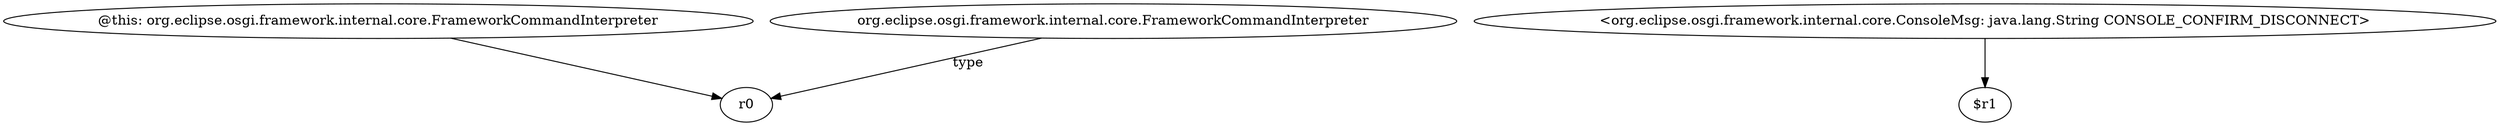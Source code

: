 digraph g {
0[label="@this: org.eclipse.osgi.framework.internal.core.FrameworkCommandInterpreter"]
1[label="r0"]
0->1[label=""]
2[label="<org.eclipse.osgi.framework.internal.core.ConsoleMsg: java.lang.String CONSOLE_CONFIRM_DISCONNECT>"]
3[label="$r1"]
2->3[label=""]
4[label="org.eclipse.osgi.framework.internal.core.FrameworkCommandInterpreter"]
4->1[label="type"]
}
